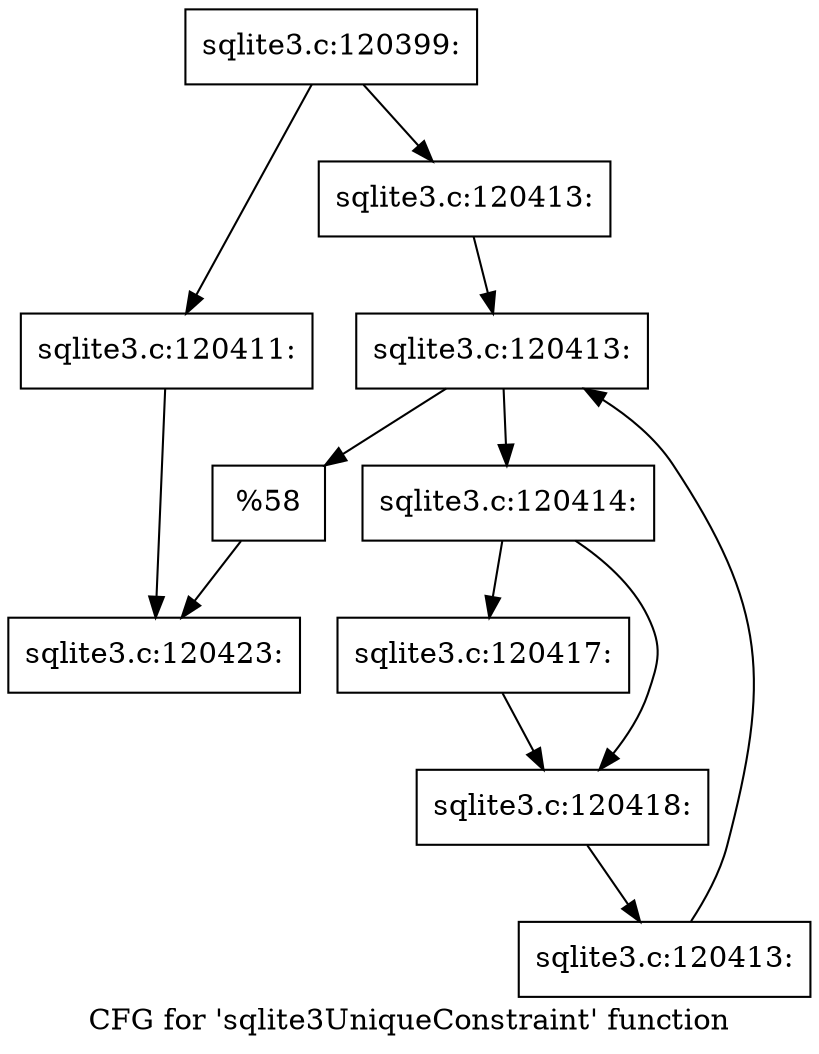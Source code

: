 digraph "CFG for 'sqlite3UniqueConstraint' function" {
	label="CFG for 'sqlite3UniqueConstraint' function";

	Node0x55c0f91d2720 [shape=record,label="{sqlite3.c:120399:}"];
	Node0x55c0f91d2720 -> Node0x55c0f91d5380;
	Node0x55c0f91d2720 -> Node0x55c0f91d54c0;
	Node0x55c0f91d5380 [shape=record,label="{sqlite3.c:120411:}"];
	Node0x55c0f91d5380 -> Node0x55c0f91d5470;
	Node0x55c0f91d54c0 [shape=record,label="{sqlite3.c:120413:}"];
	Node0x55c0f91d54c0 -> Node0x55c0f91d6120;
	Node0x55c0f91d6120 [shape=record,label="{sqlite3.c:120413:}"];
	Node0x55c0f91d6120 -> Node0x55c0f91d6340;
	Node0x55c0f91d6120 -> Node0x55c0f91d5f70;
	Node0x55c0f91d6340 [shape=record,label="{sqlite3.c:120414:}"];
	Node0x55c0f91d6340 -> Node0x55c0f91d75c0;
	Node0x55c0f91d6340 -> Node0x55c0f91d7610;
	Node0x55c0f91d75c0 [shape=record,label="{sqlite3.c:120417:}"];
	Node0x55c0f91d75c0 -> Node0x55c0f91d7610;
	Node0x55c0f91d7610 [shape=record,label="{sqlite3.c:120418:}"];
	Node0x55c0f91d7610 -> Node0x55c0f91d62b0;
	Node0x55c0f91d62b0 [shape=record,label="{sqlite3.c:120413:}"];
	Node0x55c0f91d62b0 -> Node0x55c0f91d6120;
	Node0x55c0f91d5f70 [shape=record,label="{%58}"];
	Node0x55c0f91d5f70 -> Node0x55c0f91d5470;
	Node0x55c0f91d5470 [shape=record,label="{sqlite3.c:120423:}"];
}
